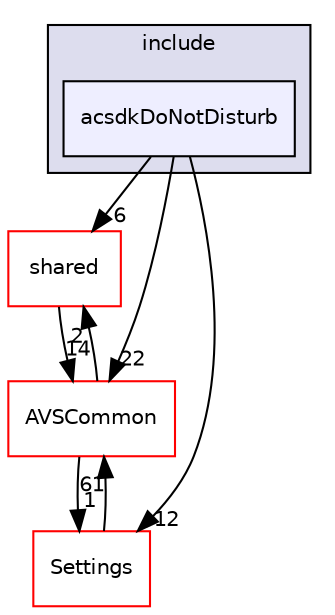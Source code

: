 digraph "/workplace/avs-device-sdk/capabilities/DoNotDisturb/acsdkDoNotDisturb/include/acsdkDoNotDisturb" {
  compound=true
  node [ fontsize="10", fontname="Helvetica"];
  edge [ labelfontsize="10", labelfontname="Helvetica"];
  subgraph clusterdir_169f01a30dc4992ac96e3c5cc375fdf7 {
    graph [ bgcolor="#ddddee", pencolor="black", label="include" fontname="Helvetica", fontsize="10", URL="dir_169f01a30dc4992ac96e3c5cc375fdf7.html"]
  dir_a88126e15db805e53f99fb6a181ec90f [shape=box, label="acsdkDoNotDisturb", style="filled", fillcolor="#eeeeff", pencolor="black", URL="dir_a88126e15db805e53f99fb6a181ec90f.html"];
  }
  dir_9982052f7ce695d12571567315b2fafa [shape=box label="shared" fillcolor="white" style="filled" color="red" URL="dir_9982052f7ce695d12571567315b2fafa.html"];
  dir_8ae0dd75af039a94f4269584fb8eef13 [shape=box label="Settings" fillcolor="white" style="filled" color="red" URL="dir_8ae0dd75af039a94f4269584fb8eef13.html"];
  dir_13e65effb2bde530b17b3d5eefcd0266 [shape=box label="AVSCommon" fillcolor="white" style="filled" color="red" URL="dir_13e65effb2bde530b17b3d5eefcd0266.html"];
  dir_9982052f7ce695d12571567315b2fafa->dir_13e65effb2bde530b17b3d5eefcd0266 [headlabel="14", labeldistance=1.5 headhref="dir_000598_000017.html"];
  dir_8ae0dd75af039a94f4269584fb8eef13->dir_13e65effb2bde530b17b3d5eefcd0266 [headlabel="61", labeldistance=1.5 headhref="dir_000588_000017.html"];
  dir_13e65effb2bde530b17b3d5eefcd0266->dir_9982052f7ce695d12571567315b2fafa [headlabel="2", labeldistance=1.5 headhref="dir_000017_000598.html"];
  dir_13e65effb2bde530b17b3d5eefcd0266->dir_8ae0dd75af039a94f4269584fb8eef13 [headlabel="1", labeldistance=1.5 headhref="dir_000017_000588.html"];
  dir_a88126e15db805e53f99fb6a181ec90f->dir_9982052f7ce695d12571567315b2fafa [headlabel="6", labeldistance=1.5 headhref="dir_000307_000598.html"];
  dir_a88126e15db805e53f99fb6a181ec90f->dir_8ae0dd75af039a94f4269584fb8eef13 [headlabel="12", labeldistance=1.5 headhref="dir_000307_000588.html"];
  dir_a88126e15db805e53f99fb6a181ec90f->dir_13e65effb2bde530b17b3d5eefcd0266 [headlabel="22", labeldistance=1.5 headhref="dir_000307_000017.html"];
}
